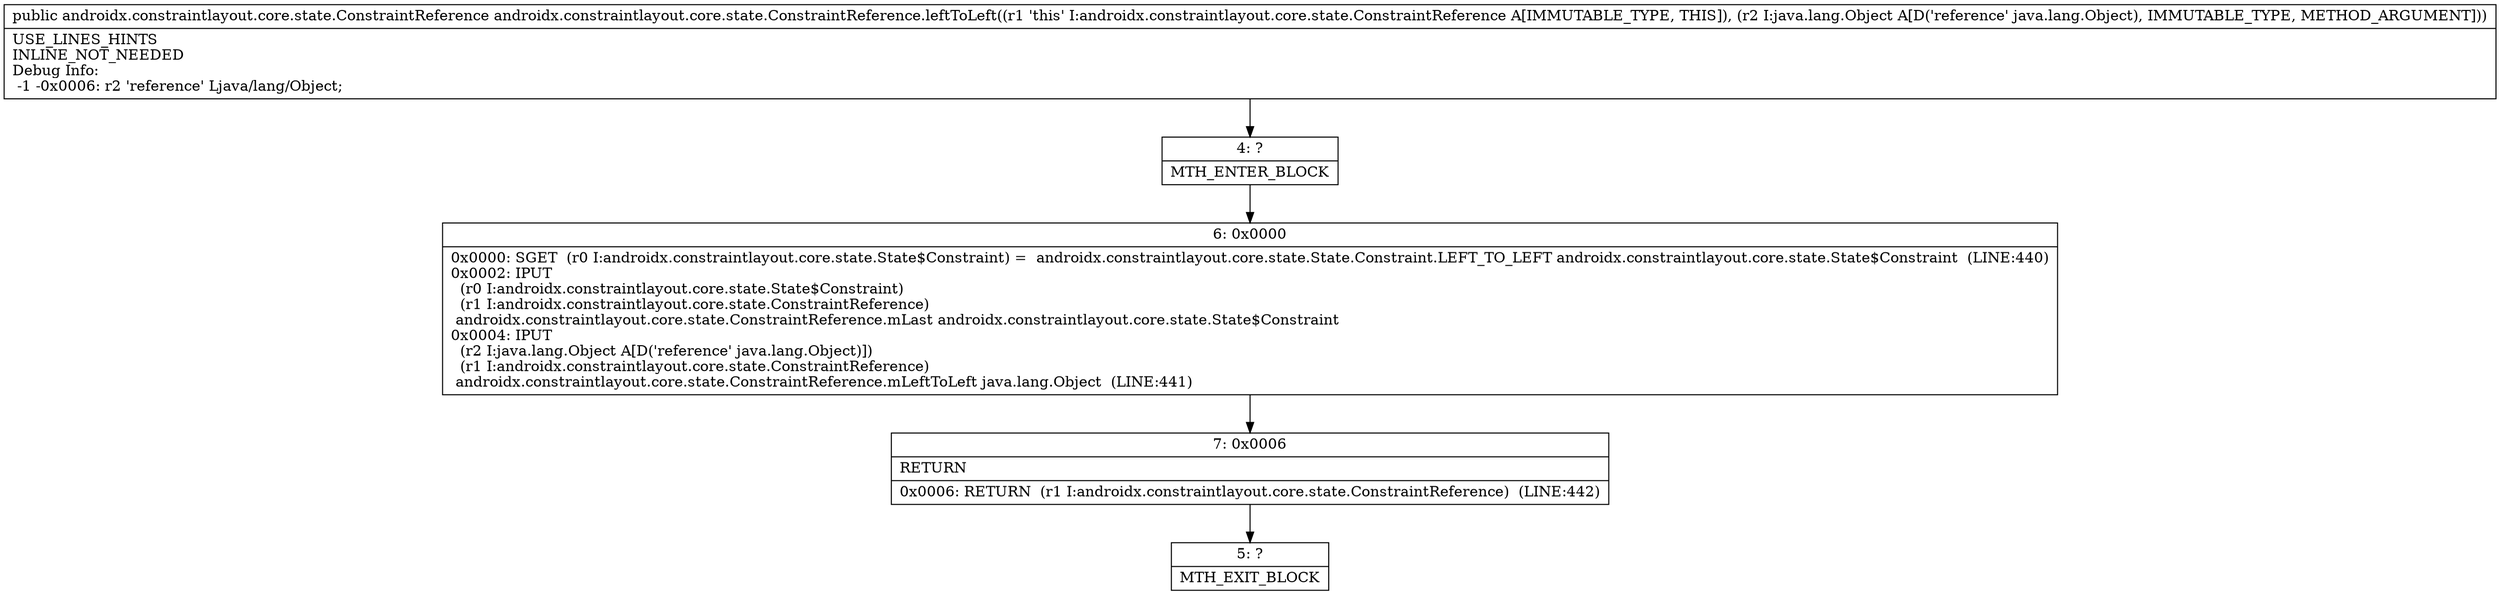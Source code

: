 digraph "CFG forandroidx.constraintlayout.core.state.ConstraintReference.leftToLeft(Ljava\/lang\/Object;)Landroidx\/constraintlayout\/core\/state\/ConstraintReference;" {
Node_4 [shape=record,label="{4\:\ ?|MTH_ENTER_BLOCK\l}"];
Node_6 [shape=record,label="{6\:\ 0x0000|0x0000: SGET  (r0 I:androidx.constraintlayout.core.state.State$Constraint) =  androidx.constraintlayout.core.state.State.Constraint.LEFT_TO_LEFT androidx.constraintlayout.core.state.State$Constraint  (LINE:440)\l0x0002: IPUT  \l  (r0 I:androidx.constraintlayout.core.state.State$Constraint)\l  (r1 I:androidx.constraintlayout.core.state.ConstraintReference)\l androidx.constraintlayout.core.state.ConstraintReference.mLast androidx.constraintlayout.core.state.State$Constraint \l0x0004: IPUT  \l  (r2 I:java.lang.Object A[D('reference' java.lang.Object)])\l  (r1 I:androidx.constraintlayout.core.state.ConstraintReference)\l androidx.constraintlayout.core.state.ConstraintReference.mLeftToLeft java.lang.Object  (LINE:441)\l}"];
Node_7 [shape=record,label="{7\:\ 0x0006|RETURN\l|0x0006: RETURN  (r1 I:androidx.constraintlayout.core.state.ConstraintReference)  (LINE:442)\l}"];
Node_5 [shape=record,label="{5\:\ ?|MTH_EXIT_BLOCK\l}"];
MethodNode[shape=record,label="{public androidx.constraintlayout.core.state.ConstraintReference androidx.constraintlayout.core.state.ConstraintReference.leftToLeft((r1 'this' I:androidx.constraintlayout.core.state.ConstraintReference A[IMMUTABLE_TYPE, THIS]), (r2 I:java.lang.Object A[D('reference' java.lang.Object), IMMUTABLE_TYPE, METHOD_ARGUMENT]))  | USE_LINES_HINTS\lINLINE_NOT_NEEDED\lDebug Info:\l  \-1 \-0x0006: r2 'reference' Ljava\/lang\/Object;\l}"];
MethodNode -> Node_4;Node_4 -> Node_6;
Node_6 -> Node_7;
Node_7 -> Node_5;
}

